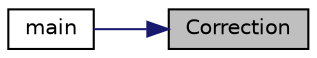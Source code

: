 digraph "Correction"
{
 // LATEX_PDF_SIZE
  edge [fontname="Helvetica",fontsize="10",labelfontname="Helvetica",labelfontsize="10"];
  node [fontname="Helvetica",fontsize="10",shape=record];
  rankdir="RL";
  Node1 [label="Correction",height=0.2,width=0.4,color="black", fillcolor="grey75", style="filled", fontcolor="black",tooltip="Funkcja korekcyjna dla funkcji FindRoute(). Jest potrzebna do optymalizacji wyników uzyskanych dzięki..."];
  Node1 -> Node2 [dir="back",color="midnightblue",fontsize="10",style="solid"];
  Node2 [label="main",height=0.2,width=0.4,color="black", fillcolor="white", style="filled",URL="$df/d0a/main_8cpp.html#ae66f6b31b5ad750f1fe042a706a4e3d4",tooltip=" "];
}
